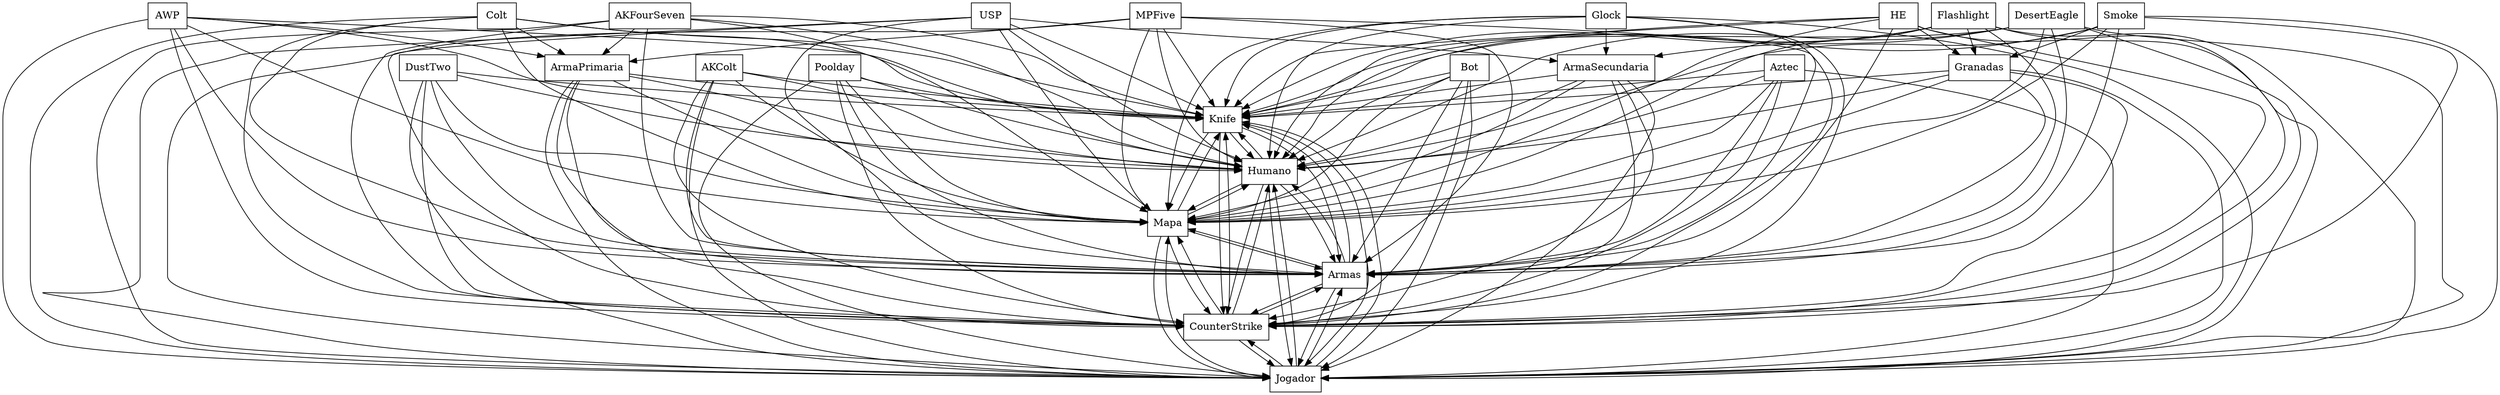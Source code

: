 digraph{
graph [rankdir=TB];
node [shape=box];
edge [arrowhead=normal];
0[label="Knife",]
1[label="Humano",]
2[label="USP",]
3[label="HE",]
4[label="AWP",]
5[label="Bot",]
6[label="Colt",]
7[label="AKFourSeven",]
8[label="MPFive",]
9[label="Aztec",]
10[label="DustTwo",]
11[label="ArmaSecundaria",]
12[label="ArmaPrimaria",]
13[label="Poolday",]
14[label="Smoke",]
15[label="Flashlight",]
16[label="Jogador",]
17[label="CounterStrike",]
18[label="Granadas",]
19[label="AKColt",]
20[label="Glock",]
21[label="DesertEagle",]
22[label="Armas",]
23[label="Mapa",]
0->1[label="",]
0->16[label="",]
0->17[label="",]
0->22[label="",]
0->23[label="",]
1->0[label="",]
1->16[label="",]
1->17[label="",]
1->22[label="",]
1->23[label="",]
2->0[label="",]
2->1[label="",]
2->11[label="",]
2->16[label="",]
2->17[label="",]
2->22[label="",]
2->23[label="",]
3->0[label="",]
3->1[label="",]
3->16[label="",]
3->17[label="",]
3->18[label="",]
3->22[label="",]
3->23[label="",]
4->0[label="",]
4->1[label="",]
4->12[label="",]
4->16[label="",]
4->17[label="",]
4->22[label="",]
4->23[label="",]
5->0[label="",]
5->1[label="",]
5->16[label="",]
5->17[label="",]
5->22[label="",]
5->23[label="",]
6->0[label="",]
6->1[label="",]
6->12[label="",]
6->16[label="",]
6->17[label="",]
6->22[label="",]
6->23[label="",]
7->0[label="",]
7->1[label="",]
7->12[label="",]
7->16[label="",]
7->17[label="",]
7->22[label="",]
7->23[label="",]
8->0[label="",]
8->1[label="",]
8->12[label="",]
8->16[label="",]
8->17[label="",]
8->22[label="",]
8->23[label="",]
9->0[label="",]
9->1[label="",]
9->16[label="",]
9->17[label="",]
9->22[label="",]
9->23[label="",]
10->0[label="",]
10->1[label="",]
10->16[label="",]
10->17[label="",]
10->22[label="",]
10->23[label="",]
11->0[label="",]
11->1[label="",]
11->16[label="",]
11->17[label="",]
11->22[label="",]
11->23[label="",]
12->0[label="",]
12->1[label="",]
12->16[label="",]
12->17[label="",]
12->22[label="",]
12->23[label="",]
13->0[label="",]
13->1[label="",]
13->16[label="",]
13->17[label="",]
13->22[label="",]
13->23[label="",]
14->0[label="",]
14->1[label="",]
14->16[label="",]
14->17[label="",]
14->18[label="",]
14->22[label="",]
14->23[label="",]
15->0[label="",]
15->1[label="",]
15->16[label="",]
15->17[label="",]
15->18[label="",]
15->22[label="",]
15->23[label="",]
16->0[label="",]
16->1[label="",]
16->17[label="",]
16->22[label="",]
16->23[label="",]
17->0[label="",]
17->1[label="",]
17->16[label="",]
17->22[label="",]
17->23[label="",]
18->0[label="",]
18->1[label="",]
18->16[label="",]
18->17[label="",]
18->22[label="",]
18->23[label="",]
19->0[label="",]
19->1[label="",]
19->16[label="",]
19->17[label="",]
19->22[label="",]
19->23[label="",]
20->0[label="",]
20->1[label="",]
20->11[label="",]
20->16[label="",]
20->17[label="",]
20->22[label="",]
20->23[label="",]
21->0[label="",]
21->1[label="",]
21->11[label="",]
21->16[label="",]
21->17[label="",]
21->22[label="",]
21->23[label="",]
22->0[label="",]
22->1[label="",]
22->16[label="",]
22->17[label="",]
22->23[label="",]
23->0[label="",]
23->1[label="",]
23->16[label="",]
23->17[label="",]
23->22[label="",]
}
